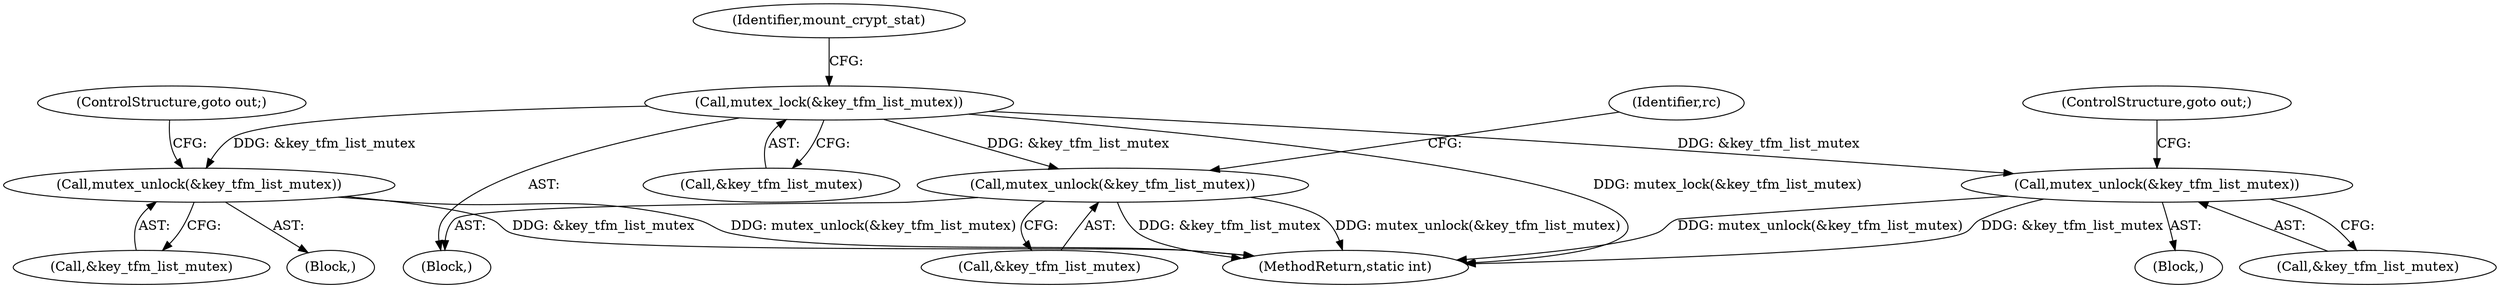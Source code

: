 digraph "0_linux_764355487ea220fdc2faf128d577d7f679b91f97_0@API" {
"1000481" [label="(Call,mutex_lock(&key_tfm_list_mutex))"];
"1000509" [label="(Call,mutex_unlock(&key_tfm_list_mutex))"];
"1000544" [label="(Call,mutex_unlock(&key_tfm_list_mutex))"];
"1000548" [label="(Call,mutex_unlock(&key_tfm_list_mutex))"];
"1000545" [label="(Call,&key_tfm_list_mutex)"];
"1000504" [label="(Block,)"];
"1000482" [label="(Call,&key_tfm_list_mutex)"];
"1000104" [label="(Block,)"];
"1000549" [label="(Call,&key_tfm_list_mutex)"];
"1000481" [label="(Call,mutex_lock(&key_tfm_list_mutex))"];
"1000548" [label="(Call,mutex_unlock(&key_tfm_list_mutex))"];
"1000509" [label="(Call,mutex_unlock(&key_tfm_list_mutex))"];
"1000512" [label="(ControlStructure,goto out;)"];
"1000547" [label="(ControlStructure,goto out;)"];
"1000552" [label="(Identifier,rc)"];
"1000544" [label="(Call,mutex_unlock(&key_tfm_list_mutex))"];
"1000510" [label="(Call,&key_tfm_list_mutex)"];
"1000560" [label="(MethodReturn,static int)"];
"1000488" [label="(Identifier,mount_crypt_stat)"];
"1000539" [label="(Block,)"];
"1000481" -> "1000104"  [label="AST: "];
"1000481" -> "1000482"  [label="CFG: "];
"1000482" -> "1000481"  [label="AST: "];
"1000488" -> "1000481"  [label="CFG: "];
"1000481" -> "1000560"  [label="DDG: mutex_lock(&key_tfm_list_mutex)"];
"1000481" -> "1000509"  [label="DDG: &key_tfm_list_mutex"];
"1000481" -> "1000544"  [label="DDG: &key_tfm_list_mutex"];
"1000481" -> "1000548"  [label="DDG: &key_tfm_list_mutex"];
"1000509" -> "1000504"  [label="AST: "];
"1000509" -> "1000510"  [label="CFG: "];
"1000510" -> "1000509"  [label="AST: "];
"1000512" -> "1000509"  [label="CFG: "];
"1000509" -> "1000560"  [label="DDG: mutex_unlock(&key_tfm_list_mutex)"];
"1000509" -> "1000560"  [label="DDG: &key_tfm_list_mutex"];
"1000544" -> "1000539"  [label="AST: "];
"1000544" -> "1000545"  [label="CFG: "];
"1000545" -> "1000544"  [label="AST: "];
"1000547" -> "1000544"  [label="CFG: "];
"1000544" -> "1000560"  [label="DDG: &key_tfm_list_mutex"];
"1000544" -> "1000560"  [label="DDG: mutex_unlock(&key_tfm_list_mutex)"];
"1000548" -> "1000104"  [label="AST: "];
"1000548" -> "1000549"  [label="CFG: "];
"1000549" -> "1000548"  [label="AST: "];
"1000552" -> "1000548"  [label="CFG: "];
"1000548" -> "1000560"  [label="DDG: mutex_unlock(&key_tfm_list_mutex)"];
"1000548" -> "1000560"  [label="DDG: &key_tfm_list_mutex"];
}
